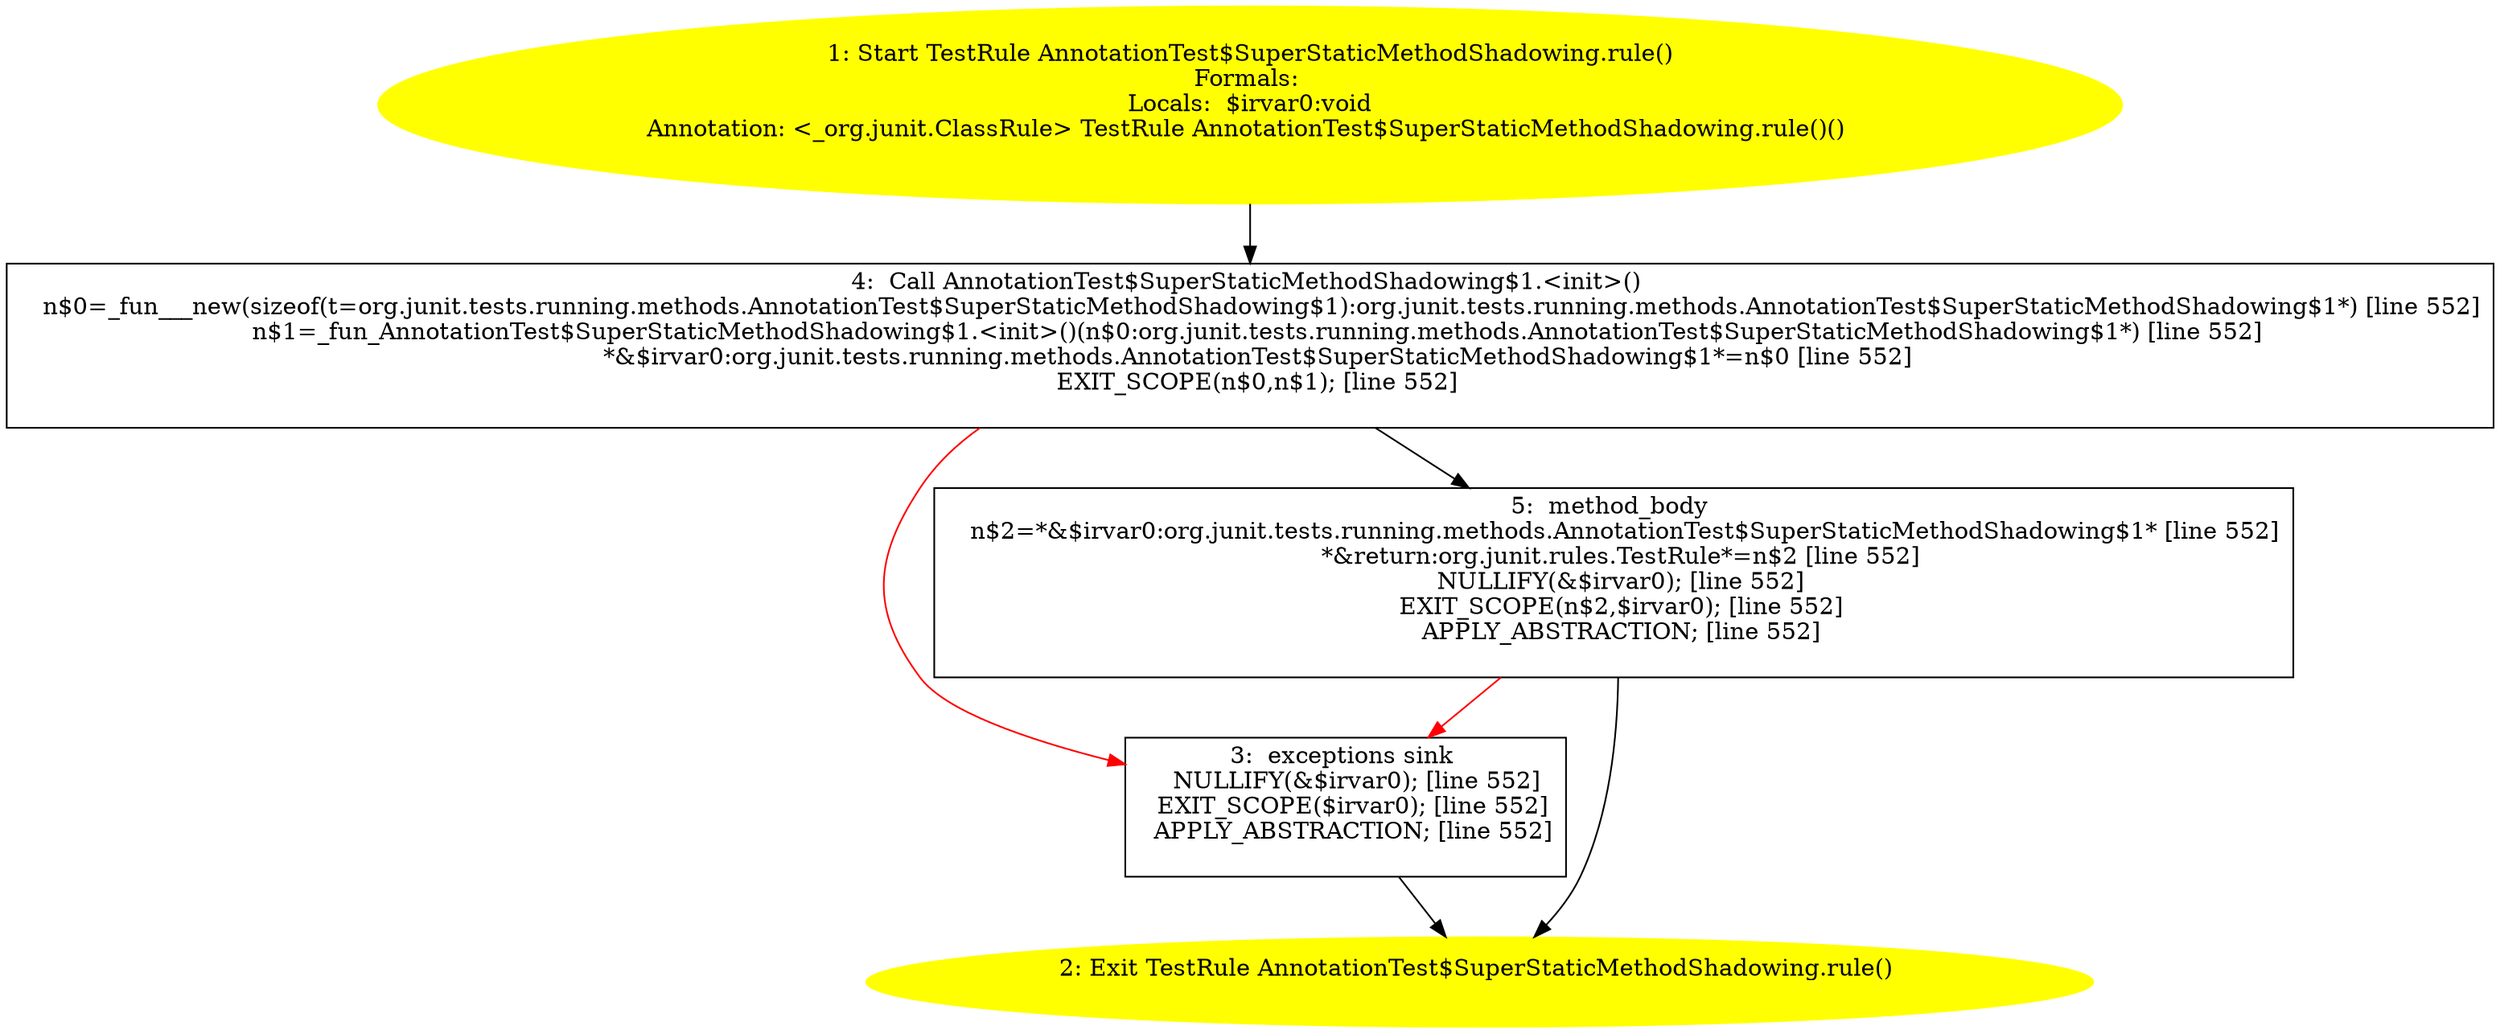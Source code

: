 /* @generated */
digraph cfg {
"org.junit.tests.running.methods.AnnotationTest$SuperStaticMethodShadowing.rule():org.junit.rules.Tes.06d20556ceed26bd25c767b6bd5ffaf5_1" [label="1: Start TestRule AnnotationTest$SuperStaticMethodShadowing.rule()\nFormals: \nLocals:  $irvar0:void\nAnnotation: <_org.junit.ClassRule> TestRule AnnotationTest$SuperStaticMethodShadowing.rule()() \n  " color=yellow style=filled]
	

	 "org.junit.tests.running.methods.AnnotationTest$SuperStaticMethodShadowing.rule():org.junit.rules.Tes.06d20556ceed26bd25c767b6bd5ffaf5_1" -> "org.junit.tests.running.methods.AnnotationTest$SuperStaticMethodShadowing.rule():org.junit.rules.Tes.06d20556ceed26bd25c767b6bd5ffaf5_4" ;
"org.junit.tests.running.methods.AnnotationTest$SuperStaticMethodShadowing.rule():org.junit.rules.Tes.06d20556ceed26bd25c767b6bd5ffaf5_2" [label="2: Exit TestRule AnnotationTest$SuperStaticMethodShadowing.rule() \n  " color=yellow style=filled]
	

"org.junit.tests.running.methods.AnnotationTest$SuperStaticMethodShadowing.rule():org.junit.rules.Tes.06d20556ceed26bd25c767b6bd5ffaf5_3" [label="3:  exceptions sink \n   NULLIFY(&$irvar0); [line 552]\n  EXIT_SCOPE($irvar0); [line 552]\n  APPLY_ABSTRACTION; [line 552]\n " shape="box"]
	

	 "org.junit.tests.running.methods.AnnotationTest$SuperStaticMethodShadowing.rule():org.junit.rules.Tes.06d20556ceed26bd25c767b6bd5ffaf5_3" -> "org.junit.tests.running.methods.AnnotationTest$SuperStaticMethodShadowing.rule():org.junit.rules.Tes.06d20556ceed26bd25c767b6bd5ffaf5_2" ;
"org.junit.tests.running.methods.AnnotationTest$SuperStaticMethodShadowing.rule():org.junit.rules.Tes.06d20556ceed26bd25c767b6bd5ffaf5_4" [label="4:  Call AnnotationTest$SuperStaticMethodShadowing$1.<init>() \n   n$0=_fun___new(sizeof(t=org.junit.tests.running.methods.AnnotationTest$SuperStaticMethodShadowing$1):org.junit.tests.running.methods.AnnotationTest$SuperStaticMethodShadowing$1*) [line 552]\n  n$1=_fun_AnnotationTest$SuperStaticMethodShadowing$1.<init>()(n$0:org.junit.tests.running.methods.AnnotationTest$SuperStaticMethodShadowing$1*) [line 552]\n  *&$irvar0:org.junit.tests.running.methods.AnnotationTest$SuperStaticMethodShadowing$1*=n$0 [line 552]\n  EXIT_SCOPE(n$0,n$1); [line 552]\n " shape="box"]
	

	 "org.junit.tests.running.methods.AnnotationTest$SuperStaticMethodShadowing.rule():org.junit.rules.Tes.06d20556ceed26bd25c767b6bd5ffaf5_4" -> "org.junit.tests.running.methods.AnnotationTest$SuperStaticMethodShadowing.rule():org.junit.rules.Tes.06d20556ceed26bd25c767b6bd5ffaf5_5" ;
	 "org.junit.tests.running.methods.AnnotationTest$SuperStaticMethodShadowing.rule():org.junit.rules.Tes.06d20556ceed26bd25c767b6bd5ffaf5_4" -> "org.junit.tests.running.methods.AnnotationTest$SuperStaticMethodShadowing.rule():org.junit.rules.Tes.06d20556ceed26bd25c767b6bd5ffaf5_3" [color="red" ];
"org.junit.tests.running.methods.AnnotationTest$SuperStaticMethodShadowing.rule():org.junit.rules.Tes.06d20556ceed26bd25c767b6bd5ffaf5_5" [label="5:  method_body \n   n$2=*&$irvar0:org.junit.tests.running.methods.AnnotationTest$SuperStaticMethodShadowing$1* [line 552]\n  *&return:org.junit.rules.TestRule*=n$2 [line 552]\n  NULLIFY(&$irvar0); [line 552]\n  EXIT_SCOPE(n$2,$irvar0); [line 552]\n  APPLY_ABSTRACTION; [line 552]\n " shape="box"]
	

	 "org.junit.tests.running.methods.AnnotationTest$SuperStaticMethodShadowing.rule():org.junit.rules.Tes.06d20556ceed26bd25c767b6bd5ffaf5_5" -> "org.junit.tests.running.methods.AnnotationTest$SuperStaticMethodShadowing.rule():org.junit.rules.Tes.06d20556ceed26bd25c767b6bd5ffaf5_2" ;
	 "org.junit.tests.running.methods.AnnotationTest$SuperStaticMethodShadowing.rule():org.junit.rules.Tes.06d20556ceed26bd25c767b6bd5ffaf5_5" -> "org.junit.tests.running.methods.AnnotationTest$SuperStaticMethodShadowing.rule():org.junit.rules.Tes.06d20556ceed26bd25c767b6bd5ffaf5_3" [color="red" ];
}
